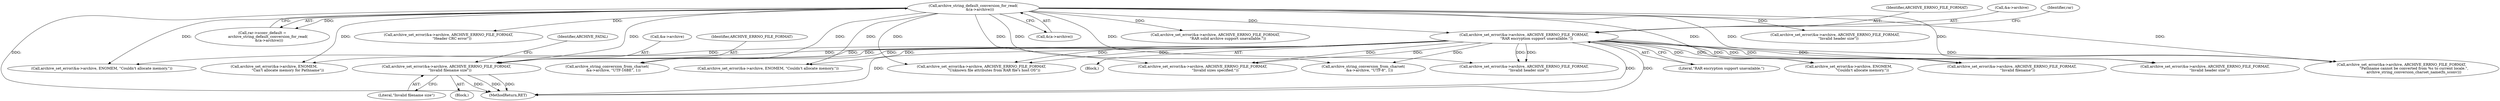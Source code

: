 digraph "0_libarchive_5562545b5562f6d12a4ef991fae158bf4ccf92b6@pointer" {
"1000635" [label="(Call,archive_set_error(&a->archive, ARCHIVE_ERRNO_FILE_FORMAT,\n      \"Invalid filename size\"))"];
"1000471" [label="(Call,archive_set_error(&a->archive, ARCHIVE_ERRNO_FILE_FORMAT,\n                      \"RAR encryption support unavailable.\"))"];
"1000173" [label="(Call,archive_string_default_conversion_for_read(\n            &(a->archive)))"];
"1000560" [label="(Call,archive_set_error(&a->archive, ARCHIVE_ERRNO_FILE_FORMAT,\n                      \"Invalid sizes specified.\"))"];
"1000173" [label="(Call,archive_string_default_conversion_for_read(\n            &(a->archive)))"];
"1001288" [label="(Call,archive_set_error(&a->archive, ENOMEM, \"Couldn't allocate memory.\"))"];
"1000400" [label="(Call,archive_set_error(&a->archive, ARCHIVE_ERRNO_FILE_FORMAT,\n      \"Header CRC error\"))"];
"1001383" [label="(Call,archive_set_error(&a->archive, ARCHIVE_ERRNO_FILE_FORMAT,\n        \"Invalid header size\"))"];
"1000636" [label="(Call,&a->archive)"];
"1000477" [label="(Literal,\"RAR encryption support unavailable.\")"];
"1000932" [label="(Call,archive_set_error(&a->archive, ARCHIVE_ERRNO_FILE_FORMAT,\n          \"Invalid filename\"))"];
"1000476" [label="(Identifier,ARCHIVE_ERRNO_FILE_FORMAT)"];
"1000641" [label="(Literal,\"Invalid filename size\")"];
"1001350" [label="(Call,archive_set_error(&a->archive, ARCHIVE_ERRNO_FILE_FORMAT,\n        \"Invalid header size\"))"];
"1000640" [label="(Identifier,ARCHIVE_ERRNO_FILE_FORMAT)"];
"1000963" [label="(Call,archive_string_conversion_from_charset(\n           &a->archive, \"UTF-16BE\", 1))"];
"1000174" [label="(Call,&(a->archive))"];
"1001144" [label="(Call,archive_set_error(&a->archive, ENOMEM, \"Couldn't allocate memory.\"))"];
"1001681" [label="(Call,archive_set_error(&a->archive, ARCHIVE_ERRNO_FILE_FORMAT,\n                      \"Pathname cannot be converted from %s to current locale.\",\n                      archive_string_conversion_charset_name(fn_sconv)))"];
"1000472" [label="(Call,&a->archive)"];
"1001672" [label="(Call,archive_set_error(&a->archive, ENOMEM,\n                        \"Can't allocate memory for Pathname\"))"];
"1000356" [label="(Call,archive_set_error(&a->archive, ARCHIVE_ERRNO_FILE_FORMAT,\n                      \"RAR solid archive support unavailable.\"))"];
"1000676" [label="(Call,archive_set_error(&a->archive, ENOMEM,\n                        \"Couldn't allocate memory.\"))"];
"1001493" [label="(Call,archive_set_error(&a->archive, ARCHIVE_ERRNO_FILE_FORMAT,\n                      \"Unknown file attributes from RAR file's host OS\"))"];
"1000635" [label="(Call,archive_set_error(&a->archive, ARCHIVE_ERRNO_FILE_FORMAT,\n      \"Invalid filename size\"))"];
"1001741" [label="(MethodReturn,RET)"];
"1000232" [label="(Call,archive_set_error(&a->archive, ARCHIVE_ERRNO_FILE_FORMAT,\n      \"Invalid header size\"))"];
"1000634" [label="(Block,)"];
"1000462" [label="(Block,)"];
"1000471" [label="(Call,archive_set_error(&a->archive, ARCHIVE_ERRNO_FILE_FORMAT,\n                      \"RAR encryption support unavailable.\"))"];
"1000643" [label="(Identifier,ARCHIVE_FATAL)"];
"1000481" [label="(Identifier,rar)"];
"1001023" [label="(Call,archive_string_conversion_from_charset(\n           &a->archive, \"UTF-8\", 1))"];
"1000169" [label="(Call,rar->sconv_default =\n          archive_string_default_conversion_for_read(\n            &(a->archive)))"];
"1000635" -> "1000634"  [label="AST: "];
"1000635" -> "1000641"  [label="CFG: "];
"1000636" -> "1000635"  [label="AST: "];
"1000640" -> "1000635"  [label="AST: "];
"1000641" -> "1000635"  [label="AST: "];
"1000643" -> "1000635"  [label="CFG: "];
"1000635" -> "1001741"  [label="DDG: "];
"1000635" -> "1001741"  [label="DDG: "];
"1000635" -> "1001741"  [label="DDG: "];
"1000471" -> "1000635"  [label="DDG: "];
"1000471" -> "1000635"  [label="DDG: "];
"1000173" -> "1000635"  [label="DDG: "];
"1000471" -> "1000462"  [label="AST: "];
"1000471" -> "1000477"  [label="CFG: "];
"1000472" -> "1000471"  [label="AST: "];
"1000476" -> "1000471"  [label="AST: "];
"1000477" -> "1000471"  [label="AST: "];
"1000481" -> "1000471"  [label="CFG: "];
"1000471" -> "1001741"  [label="DDG: "];
"1000471" -> "1001741"  [label="DDG: "];
"1000471" -> "1001741"  [label="DDG: "];
"1000173" -> "1000471"  [label="DDG: "];
"1000471" -> "1000560"  [label="DDG: "];
"1000471" -> "1000560"  [label="DDG: "];
"1000471" -> "1000676"  [label="DDG: "];
"1000471" -> "1000932"  [label="DDG: "];
"1000471" -> "1000932"  [label="DDG: "];
"1000471" -> "1000963"  [label="DDG: "];
"1000471" -> "1001023"  [label="DDG: "];
"1000471" -> "1001144"  [label="DDG: "];
"1000471" -> "1001288"  [label="DDG: "];
"1000471" -> "1001350"  [label="DDG: "];
"1000471" -> "1001350"  [label="DDG: "];
"1000471" -> "1001383"  [label="DDG: "];
"1000471" -> "1001383"  [label="DDG: "];
"1000471" -> "1001493"  [label="DDG: "];
"1000471" -> "1001493"  [label="DDG: "];
"1000471" -> "1001672"  [label="DDG: "];
"1000471" -> "1001681"  [label="DDG: "];
"1000471" -> "1001681"  [label="DDG: "];
"1000173" -> "1000169"  [label="AST: "];
"1000173" -> "1000174"  [label="CFG: "];
"1000174" -> "1000173"  [label="AST: "];
"1000169" -> "1000173"  [label="CFG: "];
"1000173" -> "1001741"  [label="DDG: "];
"1000173" -> "1000169"  [label="DDG: "];
"1000173" -> "1000232"  [label="DDG: "];
"1000173" -> "1000356"  [label="DDG: "];
"1000173" -> "1000400"  [label="DDG: "];
"1000173" -> "1000560"  [label="DDG: "];
"1000173" -> "1000676"  [label="DDG: "];
"1000173" -> "1000932"  [label="DDG: "];
"1000173" -> "1000963"  [label="DDG: "];
"1000173" -> "1001023"  [label="DDG: "];
"1000173" -> "1001144"  [label="DDG: "];
"1000173" -> "1001288"  [label="DDG: "];
"1000173" -> "1001350"  [label="DDG: "];
"1000173" -> "1001383"  [label="DDG: "];
"1000173" -> "1001493"  [label="DDG: "];
"1000173" -> "1001672"  [label="DDG: "];
"1000173" -> "1001681"  [label="DDG: "];
}
